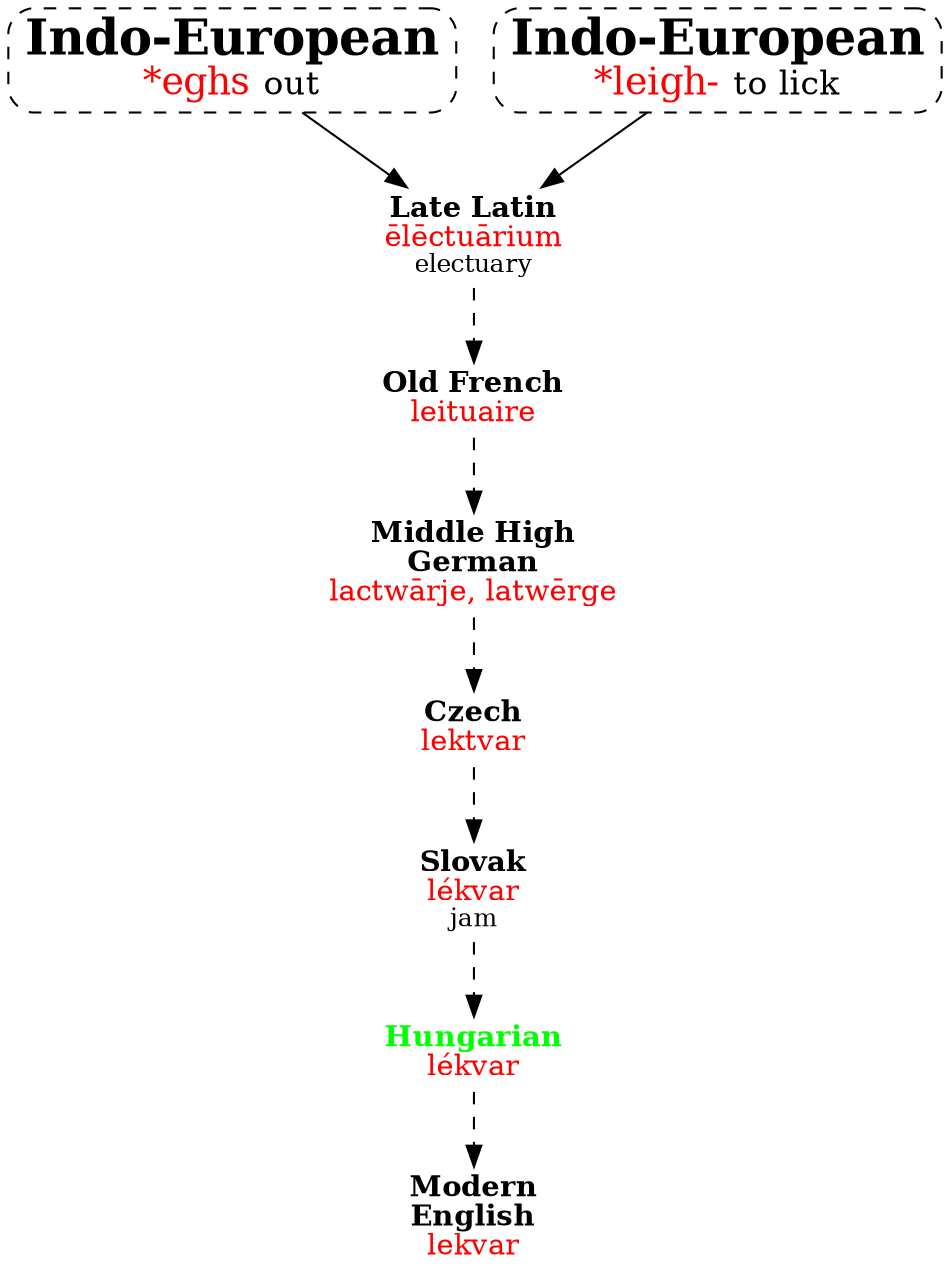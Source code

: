 strict digraph {
node [shape=none]

eghsIE [label=<<font point-size="24"><b>Indo-European</b></font><br/><font point-size="18" color="red">*eghs </font><font point-size="16">out</font>> shape=box style="dashed,rounded" URL="eghs-out.svg" tooltip="Indo-European \"*eghs\" out"]
leighIE [label=<<font point-size="24"><b>Indo-European</b></font><br/><font point-size="18" color="red">*leigh- </font><font point-size="16">to lick</font>> shape=box style="dashed,rounded" URL="leigh-lick.svg" tooltip="Indo-European \"*leigh-\" to lick"]
electuariumL [label=<<b>Late Latin</b><br/><font color="red">ēlēctuārium</font><br/><font point-size="12">electuary</font>>]
{ eghsIE leighIE } -> electuariumL

leituaireOF [label=<<b>Old French</b><br/><font color="red">leituaire</font>>]
lactwarjeMHG [label=<<b>Middle High<br/>German</b><br/><font color="red">lactwārje, latwērge</font>>]
lektvarCz [label=<<b>Czech</b><br/><font color="red">lektvar</font>>]
lekvarSl [label=<<b>Slovak</b><br/><font color="red">lékvar</font><br/><font point-size="12">jam</font>>]
lekvarH [label=<<font color="green"><b>Hungarian</b></font><br/><font color="red">lékvar</font>>]
lekvar [label=<<b>Modern<br/>English</b><br/><font color="red">lekvar</font>>]
electuariumL -> leituaireOF -> lactwarjeMHG -> lektvarCz -> lekvarSl -> lekvarH -> lekvar [style=dashed]
}